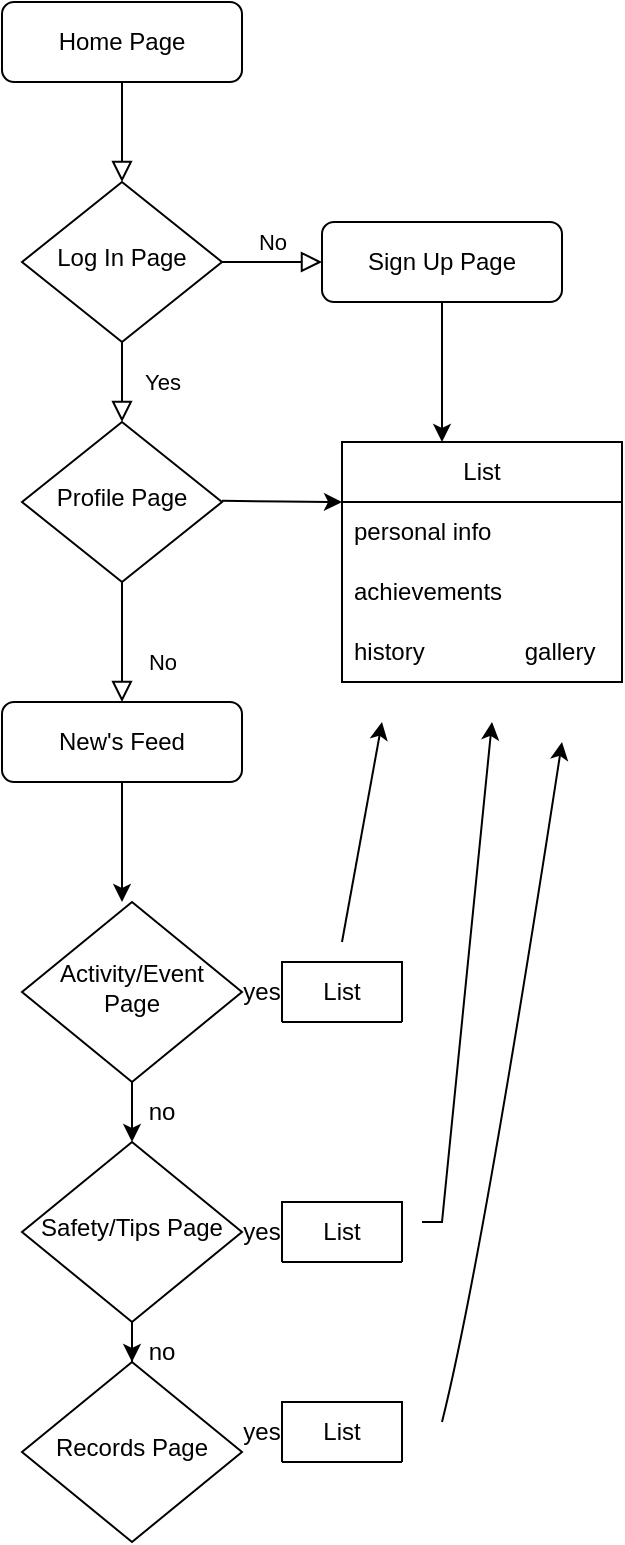 <mxfile version="24.6.4" type="github">
  <diagram id="C5RBs43oDa-KdzZeNtuy" name="Page-1">
    <mxGraphModel dx="903" dy="823" grid="1" gridSize="10" guides="1" tooltips="1" connect="1" arrows="1" fold="1" page="1" pageScale="1" pageWidth="827" pageHeight="1169" math="0" shadow="0">
      <root>
        <mxCell id="WIyWlLk6GJQsqaUBKTNV-0" />
        <mxCell id="WIyWlLk6GJQsqaUBKTNV-1" parent="WIyWlLk6GJQsqaUBKTNV-0" />
        <mxCell id="WIyWlLk6GJQsqaUBKTNV-2" value="" style="rounded=0;html=1;jettySize=auto;orthogonalLoop=1;fontSize=11;endArrow=block;endFill=0;endSize=8;strokeWidth=1;shadow=0;labelBackgroundColor=none;edgeStyle=orthogonalEdgeStyle;" parent="WIyWlLk6GJQsqaUBKTNV-1" source="WIyWlLk6GJQsqaUBKTNV-3" target="WIyWlLk6GJQsqaUBKTNV-6" edge="1">
          <mxGeometry relative="1" as="geometry" />
        </mxCell>
        <mxCell id="WIyWlLk6GJQsqaUBKTNV-3" value="Home Page" style="rounded=1;whiteSpace=wrap;html=1;fontSize=12;glass=0;strokeWidth=1;shadow=0;" parent="WIyWlLk6GJQsqaUBKTNV-1" vertex="1">
          <mxGeometry x="10" y="10" width="120" height="40" as="geometry" />
        </mxCell>
        <mxCell id="WIyWlLk6GJQsqaUBKTNV-4" value="Yes" style="rounded=0;html=1;jettySize=auto;orthogonalLoop=1;fontSize=11;endArrow=block;endFill=0;endSize=8;strokeWidth=1;shadow=0;labelBackgroundColor=none;edgeStyle=orthogonalEdgeStyle;" parent="WIyWlLk6GJQsqaUBKTNV-1" source="WIyWlLk6GJQsqaUBKTNV-6" target="WIyWlLk6GJQsqaUBKTNV-10" edge="1">
          <mxGeometry y="20" relative="1" as="geometry">
            <mxPoint as="offset" />
          </mxGeometry>
        </mxCell>
        <mxCell id="WIyWlLk6GJQsqaUBKTNV-5" value="No" style="edgeStyle=orthogonalEdgeStyle;rounded=0;html=1;jettySize=auto;orthogonalLoop=1;fontSize=11;endArrow=block;endFill=0;endSize=8;strokeWidth=1;shadow=0;labelBackgroundColor=none;" parent="WIyWlLk6GJQsqaUBKTNV-1" source="WIyWlLk6GJQsqaUBKTNV-6" target="WIyWlLk6GJQsqaUBKTNV-7" edge="1">
          <mxGeometry y="10" relative="1" as="geometry">
            <mxPoint as="offset" />
          </mxGeometry>
        </mxCell>
        <mxCell id="WIyWlLk6GJQsqaUBKTNV-6" value="Log In Page" style="rhombus;whiteSpace=wrap;html=1;shadow=0;fontFamily=Helvetica;fontSize=12;align=center;strokeWidth=1;spacing=6;spacingTop=-4;" parent="WIyWlLk6GJQsqaUBKTNV-1" vertex="1">
          <mxGeometry x="20" y="100" width="100" height="80" as="geometry" />
        </mxCell>
        <mxCell id="KLJZzNtQNkrzdG_iRfdD-6" value="" style="edgeStyle=orthogonalEdgeStyle;rounded=0;orthogonalLoop=1;jettySize=auto;html=1;" parent="WIyWlLk6GJQsqaUBKTNV-1" source="WIyWlLk6GJQsqaUBKTNV-7" edge="1">
          <mxGeometry relative="1" as="geometry">
            <mxPoint x="230" y="230" as="targetPoint" />
          </mxGeometry>
        </mxCell>
        <mxCell id="WIyWlLk6GJQsqaUBKTNV-7" value="Sign Up Page" style="rounded=1;whiteSpace=wrap;html=1;fontSize=12;glass=0;strokeWidth=1;shadow=0;" parent="WIyWlLk6GJQsqaUBKTNV-1" vertex="1">
          <mxGeometry x="170" y="120" width="120" height="40" as="geometry" />
        </mxCell>
        <mxCell id="WIyWlLk6GJQsqaUBKTNV-8" value="No" style="rounded=0;html=1;jettySize=auto;orthogonalLoop=1;fontSize=11;endArrow=block;endFill=0;endSize=8;strokeWidth=1;shadow=0;labelBackgroundColor=none;edgeStyle=orthogonalEdgeStyle;" parent="WIyWlLk6GJQsqaUBKTNV-1" source="WIyWlLk6GJQsqaUBKTNV-10" target="WIyWlLk6GJQsqaUBKTNV-11" edge="1">
          <mxGeometry x="0.333" y="20" relative="1" as="geometry">
            <mxPoint as="offset" />
          </mxGeometry>
        </mxCell>
        <mxCell id="WIyWlLk6GJQsqaUBKTNV-10" value="Profile Page" style="rhombus;whiteSpace=wrap;html=1;shadow=0;fontFamily=Helvetica;fontSize=12;align=center;strokeWidth=1;spacing=6;spacingTop=-4;" parent="WIyWlLk6GJQsqaUBKTNV-1" vertex="1">
          <mxGeometry x="20" y="220" width="100" height="80" as="geometry" />
        </mxCell>
        <mxCell id="KLJZzNtQNkrzdG_iRfdD-9" value="" style="edgeStyle=orthogonalEdgeStyle;rounded=0;orthogonalLoop=1;jettySize=auto;html=1;" parent="WIyWlLk6GJQsqaUBKTNV-1" source="WIyWlLk6GJQsqaUBKTNV-11" edge="1">
          <mxGeometry relative="1" as="geometry">
            <mxPoint x="70" y="460" as="targetPoint" />
          </mxGeometry>
        </mxCell>
        <mxCell id="WIyWlLk6GJQsqaUBKTNV-11" value="New&#39;s Feed" style="rounded=1;whiteSpace=wrap;html=1;fontSize=12;glass=0;strokeWidth=1;shadow=0;" parent="WIyWlLk6GJQsqaUBKTNV-1" vertex="1">
          <mxGeometry x="10" y="360" width="120" height="40" as="geometry" />
        </mxCell>
        <mxCell id="KLJZzNtQNkrzdG_iRfdD-7" value="" style="edgeStyle=orthogonalEdgeStyle;rounded=0;orthogonalLoop=1;jettySize=auto;html=1;" parent="WIyWlLk6GJQsqaUBKTNV-1" edge="1">
          <mxGeometry relative="1" as="geometry">
            <mxPoint x="120" y="259.33" as="sourcePoint" />
            <mxPoint x="180" y="260" as="targetPoint" />
          </mxGeometry>
        </mxCell>
        <mxCell id="KLJZzNtQNkrzdG_iRfdD-12" value="" style="edgeStyle=orthogonalEdgeStyle;rounded=0;orthogonalLoop=1;jettySize=auto;html=1;" parent="WIyWlLk6GJQsqaUBKTNV-1" source="KLJZzNtQNkrzdG_iRfdD-10" target="KLJZzNtQNkrzdG_iRfdD-11" edge="1">
          <mxGeometry relative="1" as="geometry" />
        </mxCell>
        <mxCell id="KLJZzNtQNkrzdG_iRfdD-10" value="Activity/Event Page" style="rhombus;whiteSpace=wrap;html=1;shadow=0;fontFamily=Helvetica;fontSize=12;align=center;strokeWidth=1;spacing=6;spacingTop=-4;" parent="WIyWlLk6GJQsqaUBKTNV-1" vertex="1">
          <mxGeometry x="20" y="460" width="110" height="90" as="geometry" />
        </mxCell>
        <mxCell id="KLJZzNtQNkrzdG_iRfdD-14" value="" style="edgeStyle=orthogonalEdgeStyle;rounded=0;orthogonalLoop=1;jettySize=auto;html=1;" parent="WIyWlLk6GJQsqaUBKTNV-1" source="KLJZzNtQNkrzdG_iRfdD-11" target="KLJZzNtQNkrzdG_iRfdD-13" edge="1">
          <mxGeometry relative="1" as="geometry" />
        </mxCell>
        <mxCell id="KLJZzNtQNkrzdG_iRfdD-11" value="Safety/Tips Page" style="rhombus;whiteSpace=wrap;html=1;shadow=0;fontFamily=Helvetica;fontSize=12;align=center;strokeWidth=1;spacing=6;spacingTop=-4;" parent="WIyWlLk6GJQsqaUBKTNV-1" vertex="1">
          <mxGeometry x="20" y="580" width="110" height="90" as="geometry" />
        </mxCell>
        <mxCell id="KLJZzNtQNkrzdG_iRfdD-13" value="Records Page" style="rhombus;whiteSpace=wrap;html=1;shadow=0;fontFamily=Helvetica;fontSize=12;align=center;strokeWidth=1;spacing=6;spacingTop=-4;" parent="WIyWlLk6GJQsqaUBKTNV-1" vertex="1">
          <mxGeometry x="20" y="690" width="110" height="90" as="geometry" />
        </mxCell>
        <mxCell id="KLJZzNtQNkrzdG_iRfdD-23" value="List" style="swimlane;fontStyle=0;childLayout=stackLayout;horizontal=1;startSize=30;horizontalStack=0;resizeParent=1;resizeParentMax=0;resizeLast=0;collapsible=1;marginBottom=0;whiteSpace=wrap;html=1;" parent="WIyWlLk6GJQsqaUBKTNV-1" vertex="1" collapsed="1">
          <mxGeometry x="150" y="490" width="60" height="30" as="geometry">
            <mxRectangle x="140" y="480" width="95" height="120" as="alternateBounds" />
          </mxGeometry>
        </mxCell>
        <mxCell id="KLJZzNtQNkrzdG_iRfdD-24" value="Join Event" style="text;strokeColor=none;fillColor=none;align=left;verticalAlign=middle;spacingLeft=4;spacingRight=4;overflow=hidden;points=[[0,0.5],[1,0.5]];portConstraint=eastwest;rotatable=0;whiteSpace=wrap;html=1;" parent="KLJZzNtQNkrzdG_iRfdD-23" vertex="1">
          <mxGeometry y="30" width="95" height="30" as="geometry" />
        </mxCell>
        <mxCell id="KLJZzNtQNkrzdG_iRfdD-25" value="Create Event" style="text;strokeColor=none;fillColor=none;align=left;verticalAlign=middle;spacingLeft=4;spacingRight=4;overflow=hidden;points=[[0,0.5],[1,0.5]];portConstraint=eastwest;rotatable=0;whiteSpace=wrap;html=1;" parent="KLJZzNtQNkrzdG_iRfdD-23" vertex="1">
          <mxGeometry y="60" width="95" height="30" as="geometry" />
        </mxCell>
        <mxCell id="KLJZzNtQNkrzdG_iRfdD-26" value="Interact" style="text;strokeColor=none;fillColor=none;align=left;verticalAlign=middle;spacingLeft=4;spacingRight=4;overflow=hidden;points=[[0,0.5],[1,0.5]];portConstraint=eastwest;rotatable=0;whiteSpace=wrap;html=1;" parent="KLJZzNtQNkrzdG_iRfdD-23" vertex="1">
          <mxGeometry y="90" width="95" height="30" as="geometry" />
        </mxCell>
        <mxCell id="KLJZzNtQNkrzdG_iRfdD-27" value="List" style="swimlane;fontStyle=0;childLayout=stackLayout;horizontal=1;startSize=30;horizontalStack=0;resizeParent=1;resizeParentMax=0;resizeLast=0;collapsible=1;marginBottom=0;whiteSpace=wrap;html=1;" parent="WIyWlLk6GJQsqaUBKTNV-1" vertex="1" collapsed="1">
          <mxGeometry x="150" y="610" width="60" height="30" as="geometry">
            <mxRectangle x="135" y="610" width="95" height="120" as="alternateBounds" />
          </mxGeometry>
        </mxCell>
        <mxCell id="KLJZzNtQNkrzdG_iRfdD-28" value="Read Article" style="text;strokeColor=none;fillColor=none;align=left;verticalAlign=middle;spacingLeft=4;spacingRight=4;overflow=hidden;points=[[0,0.5],[1,0.5]];portConstraint=eastwest;rotatable=0;whiteSpace=wrap;html=1;" parent="KLJZzNtQNkrzdG_iRfdD-27" vertex="1">
          <mxGeometry y="30" width="95" height="30" as="geometry" />
        </mxCell>
        <mxCell id="KLJZzNtQNkrzdG_iRfdD-29" value="Bookmark Tip" style="text;strokeColor=none;fillColor=none;align=left;verticalAlign=middle;spacingLeft=4;spacingRight=4;overflow=hidden;points=[[0,0.5],[1,0.5]];portConstraint=eastwest;rotatable=0;whiteSpace=wrap;html=1;" parent="KLJZzNtQNkrzdG_iRfdD-27" vertex="1">
          <mxGeometry y="60" width="95" height="30" as="geometry" />
        </mxCell>
        <mxCell id="KLJZzNtQNkrzdG_iRfdD-30" value="View Gear" style="text;strokeColor=none;fillColor=none;align=left;verticalAlign=middle;spacingLeft=4;spacingRight=4;overflow=hidden;points=[[0,0.5],[1,0.5]];portConstraint=eastwest;rotatable=0;whiteSpace=wrap;html=1;" parent="KLJZzNtQNkrzdG_iRfdD-27" vertex="1">
          <mxGeometry y="90" width="95" height="30" as="geometry" />
        </mxCell>
        <mxCell id="KLJZzNtQNkrzdG_iRfdD-36" value="List" style="swimlane;fontStyle=0;childLayout=stackLayout;horizontal=1;startSize=30;horizontalStack=0;resizeParent=1;resizeParentMax=0;resizeLast=0;collapsible=1;marginBottom=0;whiteSpace=wrap;html=1;" parent="WIyWlLk6GJQsqaUBKTNV-1" vertex="1" collapsed="1">
          <mxGeometry x="150" y="710" width="60" height="30" as="geometry">
            <mxRectangle x="135" y="740" width="100" height="100" as="alternateBounds" />
          </mxGeometry>
        </mxCell>
        <mxCell id="KLJZzNtQNkrzdG_iRfdD-38" value="feed of achievements and records by other users." style="text;strokeColor=none;fillColor=none;align=left;verticalAlign=middle;spacingLeft=4;spacingRight=4;overflow=hidden;points=[[0,0.5],[1,0.5]];portConstraint=eastwest;rotatable=0;whiteSpace=wrap;html=1;" parent="KLJZzNtQNkrzdG_iRfdD-36" vertex="1">
          <mxGeometry y="30" width="100" height="70" as="geometry" />
        </mxCell>
        <mxCell id="KLJZzNtQNkrzdG_iRfdD-40" value="List" style="swimlane;fontStyle=0;childLayout=stackLayout;horizontal=1;startSize=30;horizontalStack=0;resizeParent=1;resizeParentMax=0;resizeLast=0;collapsible=1;marginBottom=0;whiteSpace=wrap;html=1;" parent="WIyWlLk6GJQsqaUBKTNV-1" vertex="1">
          <mxGeometry x="180" y="230" width="140" height="120" as="geometry">
            <mxRectangle x="200" y="250" width="60" height="30" as="alternateBounds" />
          </mxGeometry>
        </mxCell>
        <mxCell id="KLJZzNtQNkrzdG_iRfdD-41" value="personal info" style="text;strokeColor=none;fillColor=none;align=left;verticalAlign=middle;spacingLeft=4;spacingRight=4;overflow=hidden;points=[[0,0.5],[1,0.5]];portConstraint=eastwest;rotatable=0;whiteSpace=wrap;html=1;" parent="KLJZzNtQNkrzdG_iRfdD-40" vertex="1">
          <mxGeometry y="30" width="140" height="30" as="geometry" />
        </mxCell>
        <mxCell id="KLJZzNtQNkrzdG_iRfdD-42" value="achievements" style="text;strokeColor=none;fillColor=none;align=left;verticalAlign=middle;spacingLeft=4;spacingRight=4;overflow=hidden;points=[[0,0.5],[1,0.5]];portConstraint=eastwest;rotatable=0;whiteSpace=wrap;html=1;" parent="KLJZzNtQNkrzdG_iRfdD-40" vertex="1">
          <mxGeometry y="60" width="140" height="30" as="geometry" />
        </mxCell>
        <mxCell id="KLJZzNtQNkrzdG_iRfdD-43" value="history&amp;nbsp; &amp;nbsp; &amp;nbsp; &amp;nbsp; &amp;nbsp; &amp;nbsp; &amp;nbsp; &amp;nbsp;gallery" style="text;strokeColor=none;fillColor=none;align=left;verticalAlign=middle;spacingLeft=4;spacingRight=4;overflow=hidden;points=[[0,0.5],[1,0.5]];portConstraint=eastwest;rotatable=0;whiteSpace=wrap;html=1;" parent="KLJZzNtQNkrzdG_iRfdD-40" vertex="1">
          <mxGeometry y="90" width="140" height="30" as="geometry" />
        </mxCell>
        <mxCell id="KLJZzNtQNkrzdG_iRfdD-44" value="" style="endArrow=classic;html=1;rounded=0;" parent="WIyWlLk6GJQsqaUBKTNV-1" edge="1">
          <mxGeometry width="50" height="50" relative="1" as="geometry">
            <mxPoint x="180" y="480" as="sourcePoint" />
            <mxPoint x="200" y="370" as="targetPoint" />
            <Array as="points">
              <mxPoint x="180" y="480" />
            </Array>
          </mxGeometry>
        </mxCell>
        <mxCell id="KLJZzNtQNkrzdG_iRfdD-48" value="" style="curved=1;endArrow=classic;html=1;rounded=0;" parent="WIyWlLk6GJQsqaUBKTNV-1" edge="1">
          <mxGeometry width="50" height="50" relative="1" as="geometry">
            <mxPoint x="230" y="720" as="sourcePoint" />
            <mxPoint x="290" y="380" as="targetPoint" />
            <Array as="points">
              <mxPoint x="250" y="640" />
            </Array>
          </mxGeometry>
        </mxCell>
        <mxCell id="KLJZzNtQNkrzdG_iRfdD-49" value="" style="endArrow=classic;html=1;rounded=0;" parent="WIyWlLk6GJQsqaUBKTNV-1" edge="1">
          <mxGeometry width="50" height="50" relative="1" as="geometry">
            <mxPoint x="220" y="620" as="sourcePoint" />
            <mxPoint x="255" y="370" as="targetPoint" />
            <Array as="points">
              <mxPoint x="230" y="620" />
            </Array>
          </mxGeometry>
        </mxCell>
        <mxCell id="OJMeIBVaDbMKhbCP1f8B-1" value="yes" style="text;html=1;align=center;verticalAlign=middle;whiteSpace=wrap;rounded=0;" vertex="1" parent="WIyWlLk6GJQsqaUBKTNV-1">
          <mxGeometry x="110" y="490" width="60" height="30" as="geometry" />
        </mxCell>
        <mxCell id="OJMeIBVaDbMKhbCP1f8B-2" value="yes" style="text;html=1;align=center;verticalAlign=middle;whiteSpace=wrap;rounded=0;" vertex="1" parent="WIyWlLk6GJQsqaUBKTNV-1">
          <mxGeometry x="110" y="610" width="60" height="30" as="geometry" />
        </mxCell>
        <mxCell id="OJMeIBVaDbMKhbCP1f8B-3" value="yes" style="text;html=1;align=center;verticalAlign=middle;whiteSpace=wrap;rounded=0;" vertex="1" parent="WIyWlLk6GJQsqaUBKTNV-1">
          <mxGeometry x="110" y="710" width="60" height="30" as="geometry" />
        </mxCell>
        <mxCell id="OJMeIBVaDbMKhbCP1f8B-4" value="no" style="text;html=1;align=center;verticalAlign=middle;whiteSpace=wrap;rounded=0;" vertex="1" parent="WIyWlLk6GJQsqaUBKTNV-1">
          <mxGeometry x="60" y="550" width="60" height="30" as="geometry" />
        </mxCell>
        <mxCell id="OJMeIBVaDbMKhbCP1f8B-5" value="no" style="text;html=1;align=center;verticalAlign=middle;whiteSpace=wrap;rounded=0;" vertex="1" parent="WIyWlLk6GJQsqaUBKTNV-1">
          <mxGeometry x="60" y="670" width="60" height="30" as="geometry" />
        </mxCell>
      </root>
    </mxGraphModel>
  </diagram>
</mxfile>
